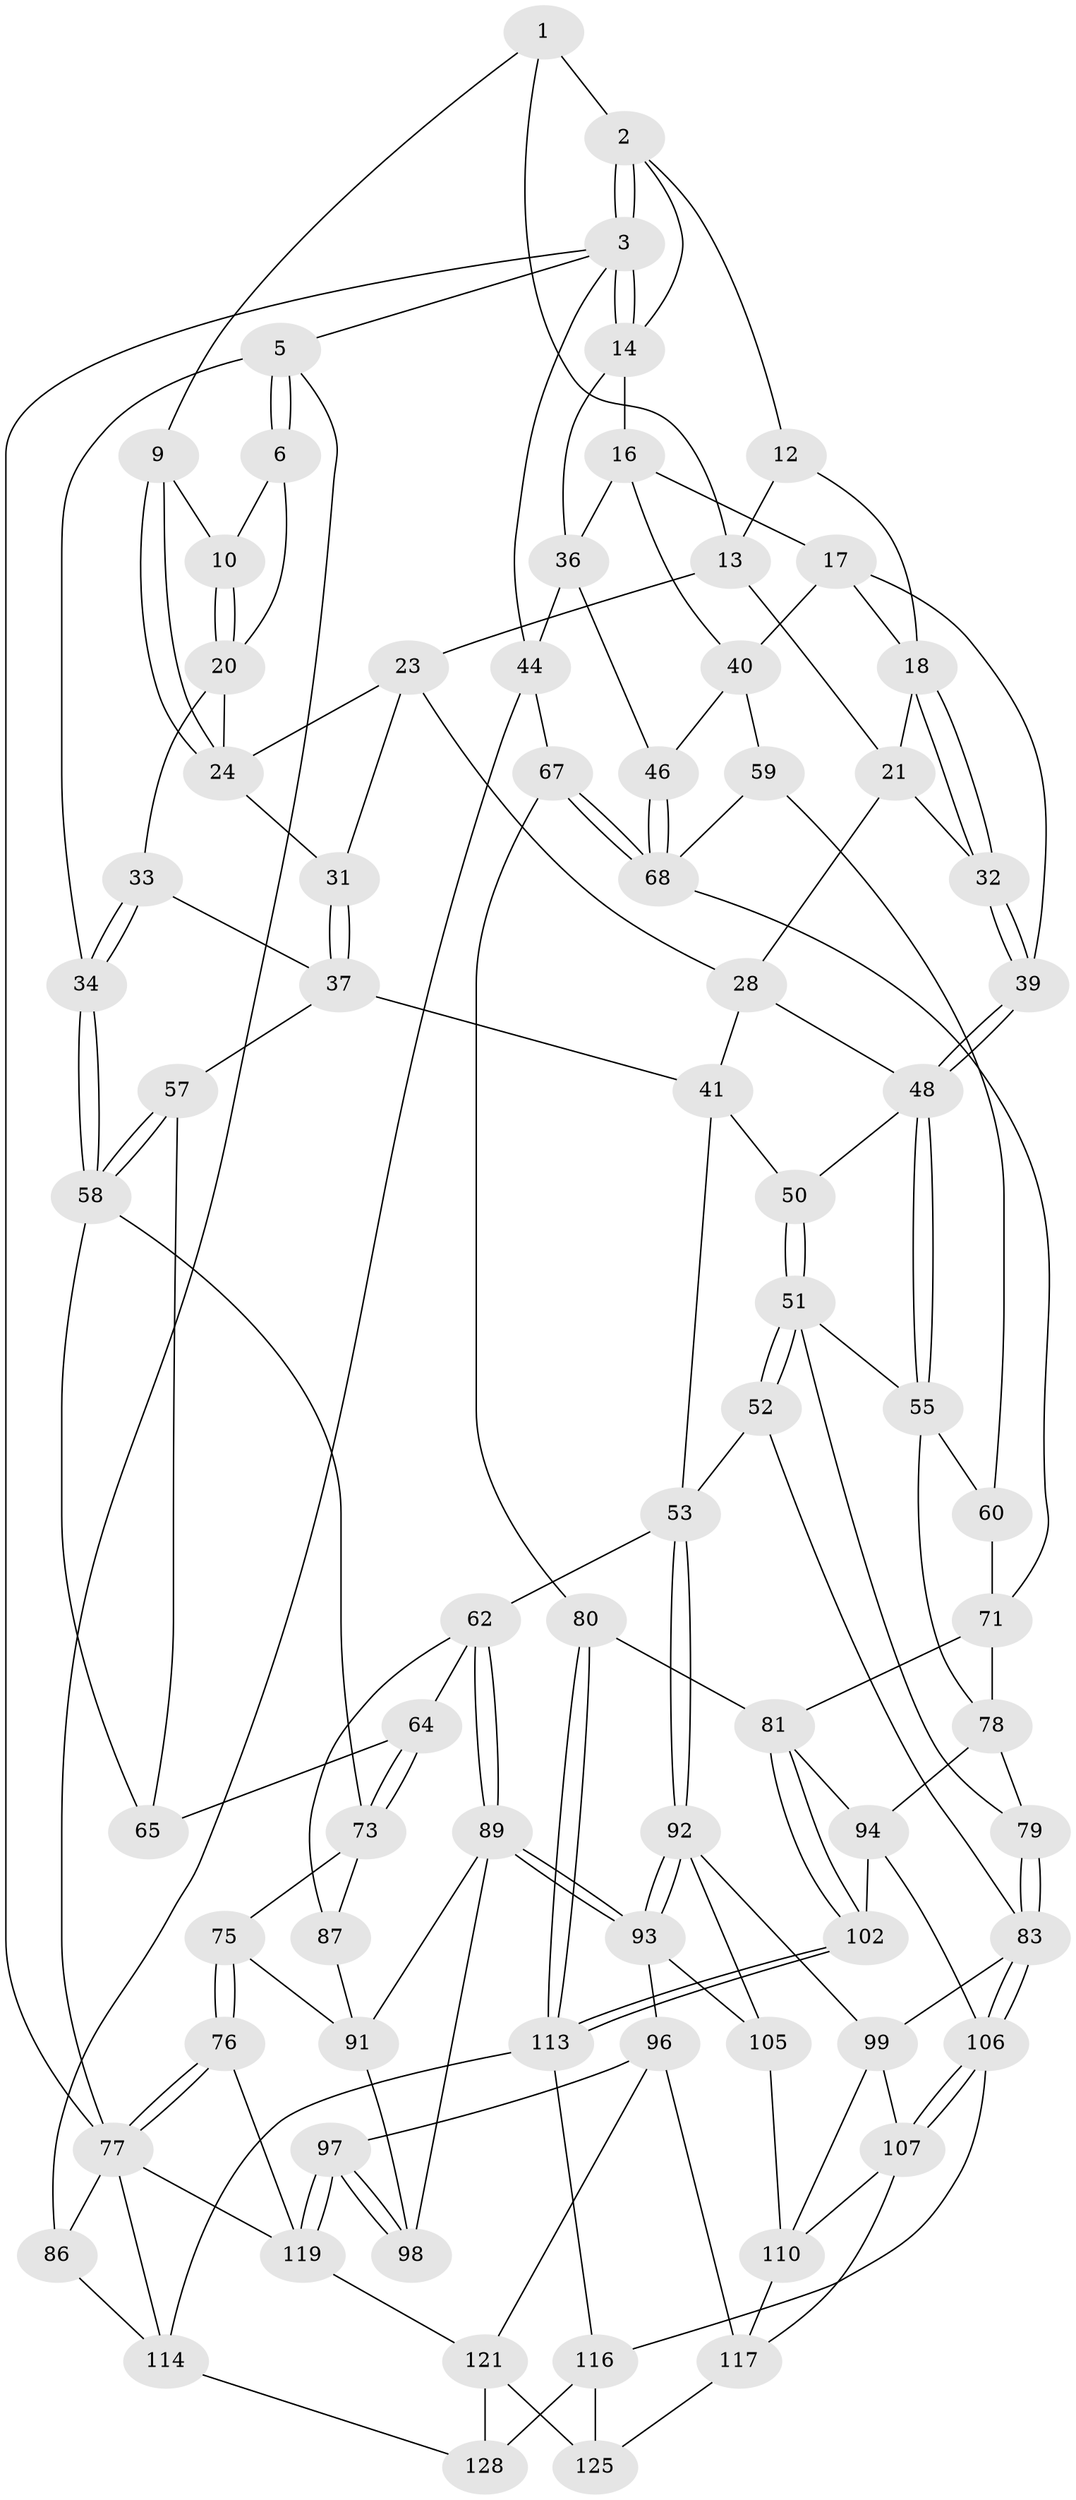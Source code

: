// Generated by graph-tools (version 1.1) at 2025/24/03/03/25 07:24:33]
// undirected, 78 vertices, 174 edges
graph export_dot {
graph [start="1"]
  node [color=gray90,style=filled];
  1 [pos="+0.4778754622921245+0",super="+8"];
  2 [pos="+0.5868437242332595+0",super="+11"];
  3 [pos="+1+0",super="+4"];
  5 [pos="+0+0"];
  6 [pos="+0+0",super="+7"];
  9 [pos="+0.3565700741567018+0.08643790697617343"];
  10 [pos="+0.3290207175887931+0.06415149170624743"];
  12 [pos="+0.565144135842158+0"];
  13 [pos="+0.4188902236029949+0.08159919670200644",super="+22"];
  14 [pos="+0.8839142864259933+0.1115431949813835",super="+15"];
  16 [pos="+0.6611388433633321+0.16710888970623505",super="+35"];
  17 [pos="+0.6320200618688279+0.1952634041131156",super="+38"];
  18 [pos="+0.5689872978564862+0.19151548858244266",super="+19"];
  20 [pos="+0.23214381205258341+0.11134085561624534",super="+26"];
  21 [pos="+0.48190089463666935+0.15608376121587478",super="+27"];
  23 [pos="+0.4309141532964658+0.17194874907068158",super="+30"];
  24 [pos="+0.356199254981281+0.09014178709372418",super="+25"];
  28 [pos="+0.4713411244229208+0.2656378202910016",super="+29"];
  31 [pos="+0.3577932600912092+0.20990259020168792"];
  32 [pos="+0.5296613510269829+0.25764068216336733"];
  33 [pos="+0.17264345812892687+0.24004610502746432"];
  34 [pos="+0+0"];
  36 [pos="+0.8413328813551734+0.18318132542869706",super="+45"];
  37 [pos="+0.218627047726217+0.35767974072211695",super="+43"];
  39 [pos="+0.6129978509576881+0.39022051074446634"];
  40 [pos="+0.7474080481056004+0.3910506425555787",super="+47"];
  41 [pos="+0.36398132347547457+0.38319386233866426",super="+42"];
  44 [pos="+1+0.3368979996880067",super="+66"];
  46 [pos="+0.880237310739974+0.42040836298972234"];
  48 [pos="+0.571279358428415+0.4177430667923734",super="+49"];
  50 [pos="+0.37328428245447953+0.38803303039567627"];
  51 [pos="+0.472690235444794+0.4834988112971375",super="+56"];
  52 [pos="+0.4326686615268428+0.573925123014427"];
  53 [pos="+0.364501708227277+0.6020675258139817",super="+54"];
  55 [pos="+0.5419057133674713+0.45064007303442266",super="+61"];
  57 [pos="+0.1961195587884545+0.3879615924077783"];
  58 [pos="+0+0.345573744860721",super="+69"];
  59 [pos="+0.7602121783103617+0.414181511881135"];
  60 [pos="+0.6997996990505801+0.5062177756982547"];
  62 [pos="+0.19775113529023408+0.5832694349513503",super="+63"];
  64 [pos="+0.11357876212398364+0.5320482366697731"];
  65 [pos="+0.11698190498522698+0.48116902562361663"];
  67 [pos="+0.9847264867943061+0.6390116501669358"];
  68 [pos="+0.9493954016130925+0.5845972384407108",super="+70"];
  71 [pos="+0.7791750429369588+0.5415984689883526",super="+72"];
  73 [pos="+0+0.5932940131686689",super="+74"];
  75 [pos="+0+0.7591004479426913",super="+109"];
  76 [pos="+0+0.8039173702911597",super="+120"];
  77 [pos="+0+1",super="+85"];
  78 [pos="+0.6413091152309298+0.6669674689787749",super="+88"];
  79 [pos="+0.640644622503647+0.6672112086578117"];
  80 [pos="+0.9609949640673106+0.6460469792355732"];
  81 [pos="+0.9031669136224576+0.6373924789322303",super="+82"];
  83 [pos="+0.6339100197589741+0.6700679059235021",super="+84"];
  86 [pos="+1+0.7571499842722526"];
  87 [pos="+0.05022712290989322+0.6584732976486459"];
  89 [pos="+0.22536024239029445+0.621964381869901",super="+90"];
  91 [pos="+0.11477708506396782+0.6750433108523896",super="+104"];
  92 [pos="+0.3553581942812069+0.612359091885156",super="+101"];
  93 [pos="+0.3349797947645085+0.6263554399376347",super="+95"];
  94 [pos="+0.7090526389148504+0.690823218041553",super="+103"];
  96 [pos="+0.2984013684691752+0.7898259975165437",super="+118"];
  97 [pos="+0.2706351396718416+0.793093020413423"];
  98 [pos="+0.20605175982048496+0.7743763953271335"];
  99 [pos="+0.49541539178193433+0.6933694975313005",super="+100"];
  102 [pos="+0.7198019582177234+0.7037714444717343"];
  105 [pos="+0.4014481701351537+0.7905951726793053"];
  106 [pos="+0.5652579377466694+0.8292081052463034",super="+112"];
  107 [pos="+0.5487316645676246+0.8399696116931765",super="+108"];
  110 [pos="+0.416427766235502+0.7928978785322371",super="+111"];
  113 [pos="+0.7878445541246224+0.7969977251160799",super="+115"];
  114 [pos="+0.8192456283753476+0.8989504746931625",super="+127"];
  116 [pos="+0.7651136407977127+0.8825166761657683",super="+124"];
  117 [pos="+0.36415006342874956+0.9784367384125876",super="+123"];
  119 [pos="+0.1922928875006749+0.9827968907411146",super="+122"];
  121 [pos="+0.31430783685317193+1",super="+126"];
  125 [pos="+0.5540185532424096+0.8845499776950267"];
  128 [pos="+0.5797315539409569+1"];
  1 -- 2;
  1 -- 13;
  1 -- 9;
  2 -- 3;
  2 -- 3;
  2 -- 12;
  2 -- 14;
  3 -- 14;
  3 -- 14;
  3 -- 5;
  3 -- 44;
  3 -- 77;
  5 -- 6;
  5 -- 6;
  5 -- 34;
  5 -- 77;
  6 -- 20;
  6 -- 10;
  9 -- 10;
  9 -- 24;
  9 -- 24;
  10 -- 20;
  10 -- 20;
  12 -- 13;
  12 -- 18;
  13 -- 21;
  13 -- 23;
  14 -- 36;
  14 -- 16;
  16 -- 17;
  16 -- 40;
  16 -- 36;
  17 -- 18;
  17 -- 40;
  17 -- 39;
  18 -- 32;
  18 -- 32;
  18 -- 21;
  20 -- 33;
  20 -- 24;
  21 -- 32;
  21 -- 28;
  23 -- 24;
  23 -- 28;
  23 -- 31;
  24 -- 31;
  28 -- 41;
  28 -- 48;
  31 -- 37;
  31 -- 37;
  32 -- 39;
  32 -- 39;
  33 -- 34;
  33 -- 34;
  33 -- 37;
  34 -- 58;
  34 -- 58;
  36 -- 46;
  36 -- 44;
  37 -- 41;
  37 -- 57;
  39 -- 48;
  39 -- 48;
  40 -- 59;
  40 -- 46;
  41 -- 50;
  41 -- 53;
  44 -- 67;
  44 -- 86;
  46 -- 68;
  46 -- 68;
  48 -- 55;
  48 -- 55;
  48 -- 50;
  50 -- 51;
  50 -- 51;
  51 -- 52;
  51 -- 52;
  51 -- 79;
  51 -- 55;
  52 -- 53;
  52 -- 83;
  53 -- 92;
  53 -- 92;
  53 -- 62;
  55 -- 60;
  55 -- 78;
  57 -- 58;
  57 -- 58;
  57 -- 65;
  58 -- 73;
  58 -- 65;
  59 -- 60;
  59 -- 68;
  60 -- 71;
  62 -- 89;
  62 -- 89;
  62 -- 64;
  62 -- 87;
  64 -- 65;
  64 -- 73;
  64 -- 73;
  67 -- 68;
  67 -- 68;
  67 -- 80;
  68 -- 71;
  71 -- 81;
  71 -- 78;
  73 -- 75;
  73 -- 87;
  75 -- 76 [weight=2];
  75 -- 76;
  75 -- 91;
  76 -- 77;
  76 -- 77;
  76 -- 119;
  77 -- 114;
  77 -- 86;
  77 -- 119;
  78 -- 79;
  78 -- 94;
  79 -- 83;
  79 -- 83;
  80 -- 81;
  80 -- 113;
  80 -- 113;
  81 -- 102;
  81 -- 102;
  81 -- 94;
  83 -- 106;
  83 -- 106;
  83 -- 99;
  86 -- 114;
  87 -- 91;
  89 -- 93;
  89 -- 93;
  89 -- 98;
  89 -- 91;
  91 -- 98;
  92 -- 93;
  92 -- 93;
  92 -- 105;
  92 -- 99;
  93 -- 96;
  93 -- 105;
  94 -- 102;
  94 -- 106;
  96 -- 97;
  96 -- 121;
  96 -- 117;
  97 -- 98;
  97 -- 98;
  97 -- 119;
  97 -- 119;
  99 -- 107;
  99 -- 110;
  102 -- 113;
  102 -- 113;
  105 -- 110;
  106 -- 107;
  106 -- 107;
  106 -- 116;
  107 -- 117;
  107 -- 110;
  110 -- 117;
  113 -- 114;
  113 -- 116;
  114 -- 128;
  116 -- 128;
  116 -- 125;
  117 -- 125;
  119 -- 121;
  121 -- 128;
  121 -- 125;
}
